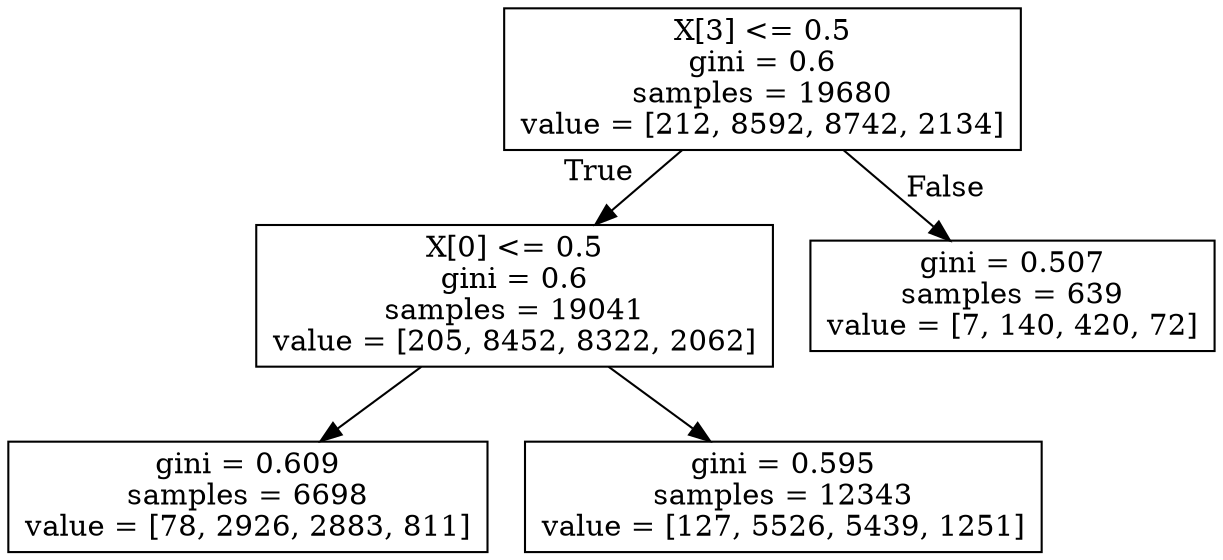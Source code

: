 digraph Tree {
node [shape=box] ;
0 [label="X[3] <= 0.5\ngini = 0.6\nsamples = 19680\nvalue = [212, 8592, 8742, 2134]"] ;
1 [label="X[0] <= 0.5\ngini = 0.6\nsamples = 19041\nvalue = [205, 8452, 8322, 2062]"] ;
0 -> 1 [labeldistance=2.5, labelangle=45, headlabel="True"] ;
2 [label="gini = 0.609\nsamples = 6698\nvalue = [78, 2926, 2883, 811]"] ;
1 -> 2 ;
3 [label="gini = 0.595\nsamples = 12343\nvalue = [127, 5526, 5439, 1251]"] ;
1 -> 3 ;
4 [label="gini = 0.507\nsamples = 639\nvalue = [7, 140, 420, 72]"] ;
0 -> 4 [labeldistance=2.5, labelangle=-45, headlabel="False"] ;
}
